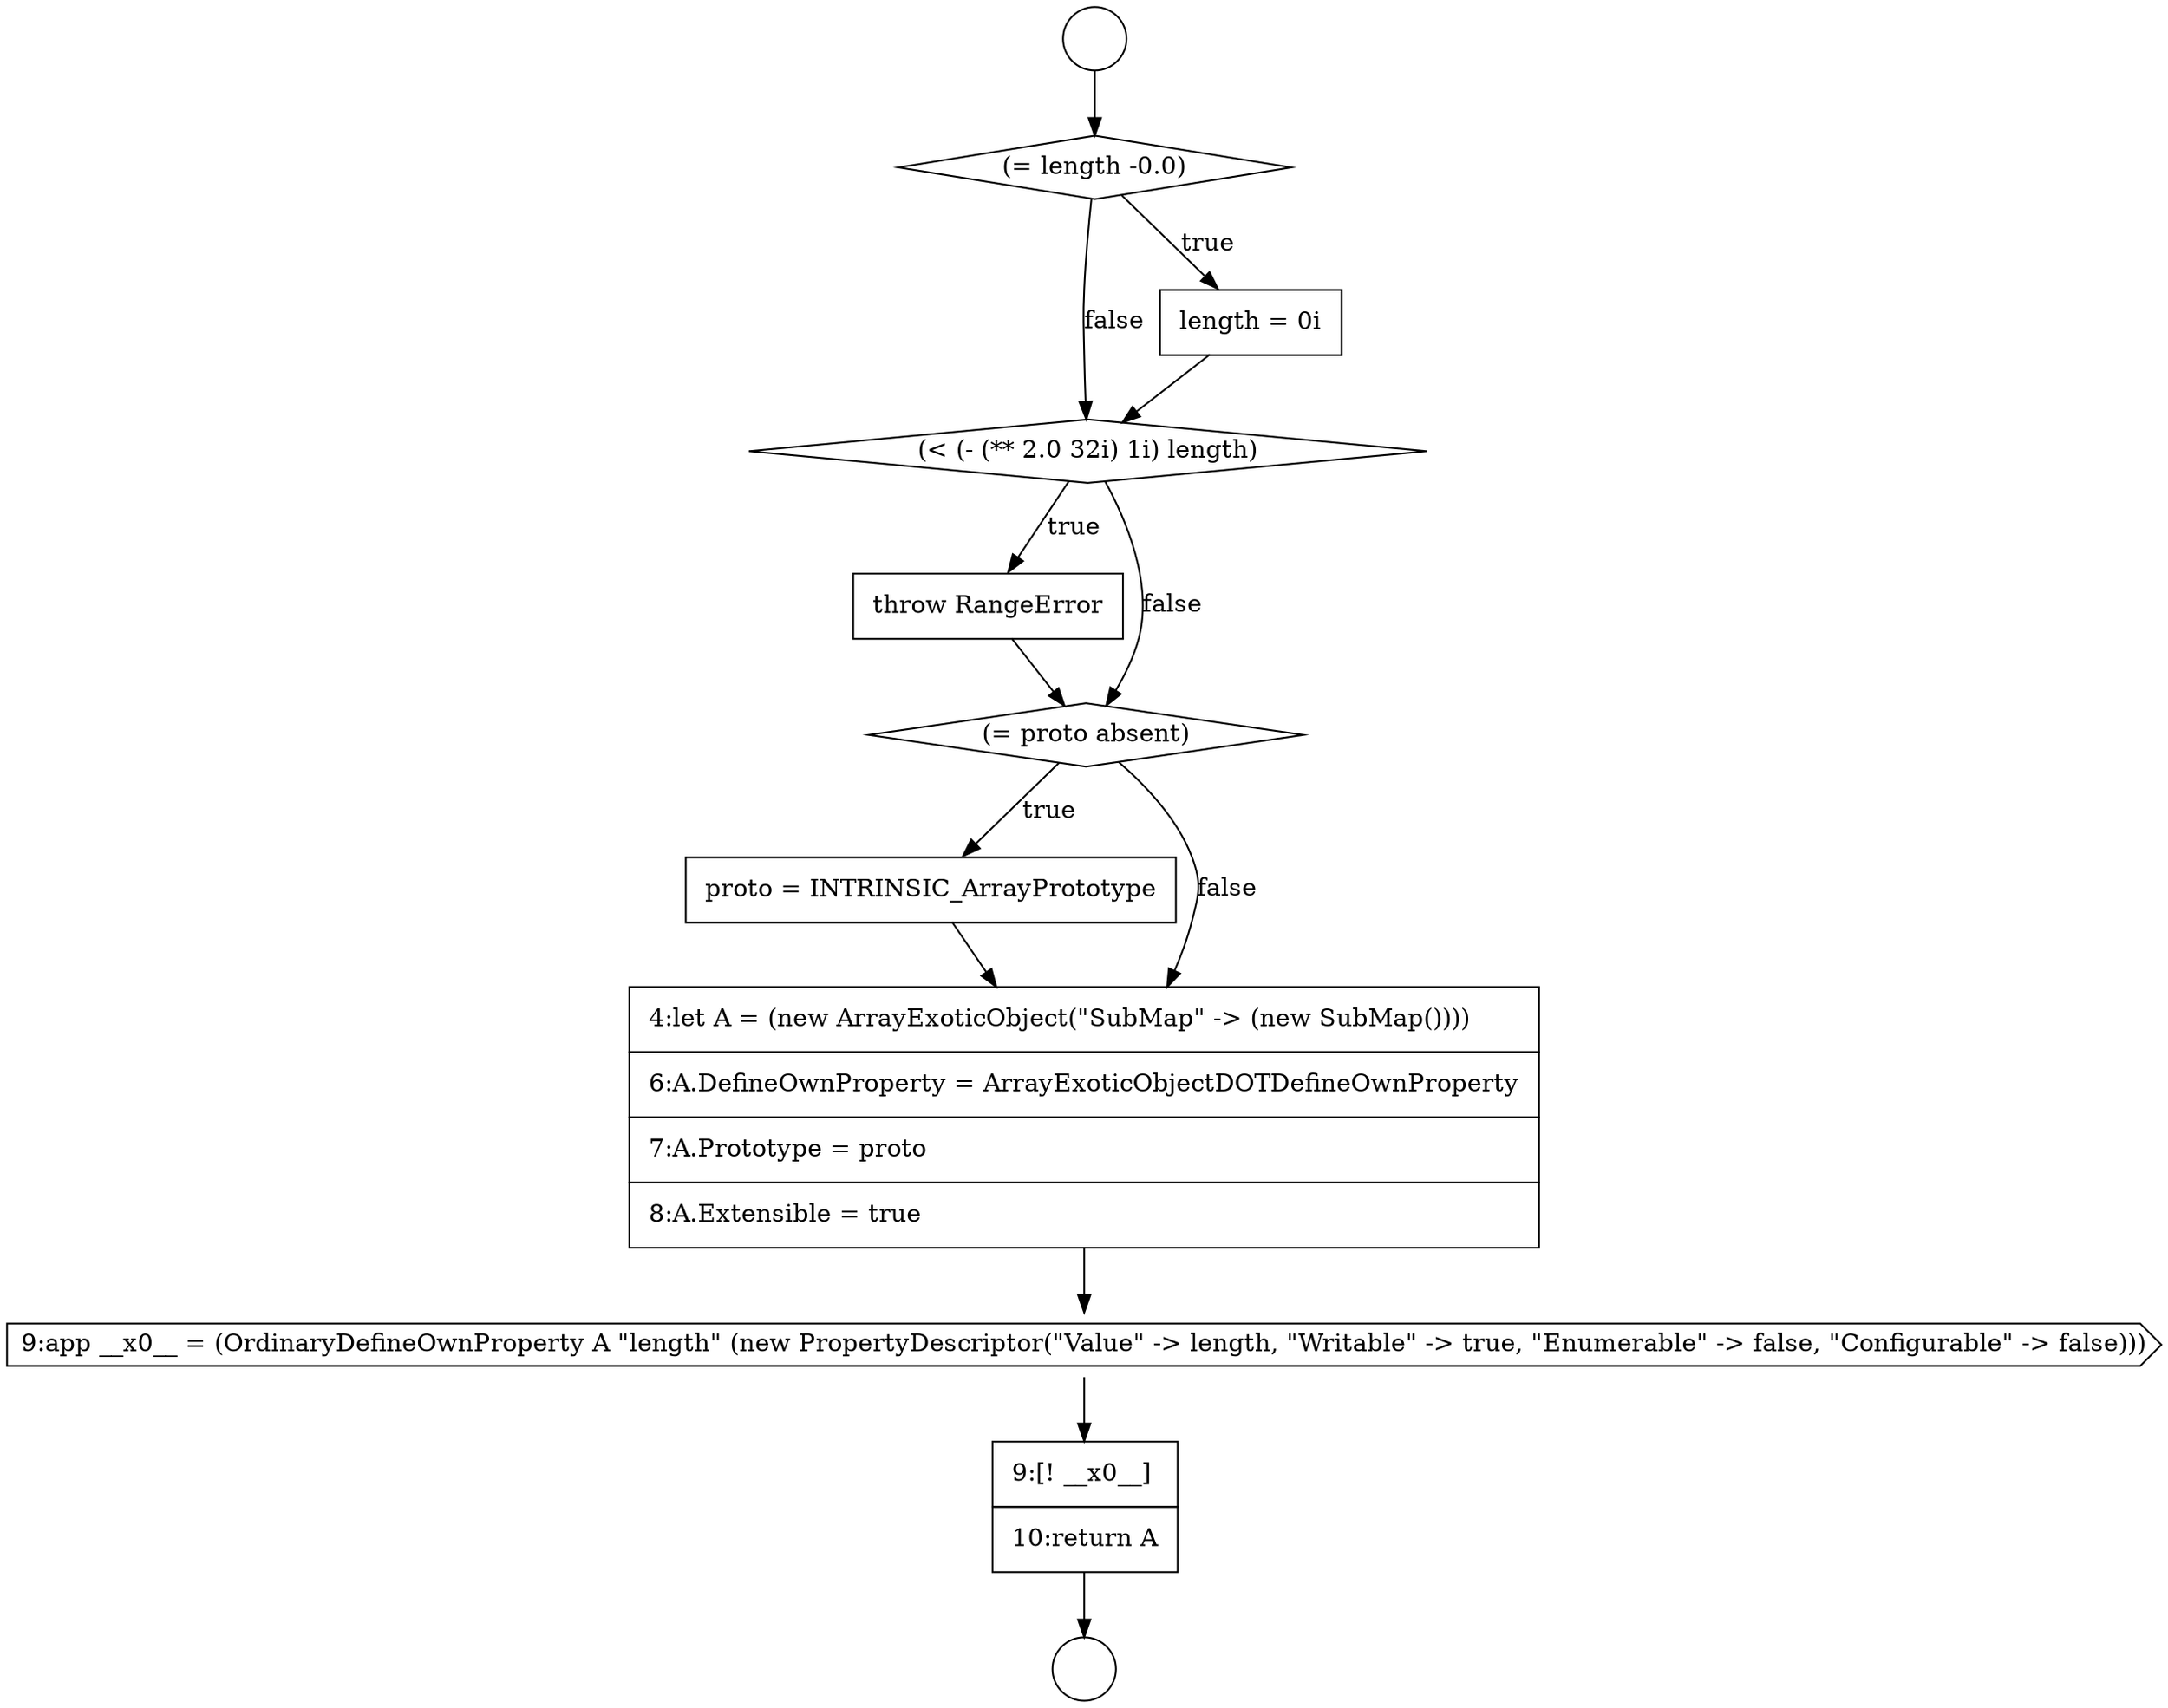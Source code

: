 digraph {
  node2148 [shape=none, margin=0, label=<<font color="black">
    <table border="0" cellborder="1" cellspacing="0" cellpadding="10">
      <tr><td align="left">proto = INTRINSIC_ArrayPrototype</td></tr>
    </table>
  </font>> color="black" fillcolor="white" style=filled]
  node2151 [shape=none, margin=0, label=<<font color="black">
    <table border="0" cellborder="1" cellspacing="0" cellpadding="10">
      <tr><td align="left">9:[! __x0__]</td></tr>
      <tr><td align="left">10:return A</td></tr>
    </table>
  </font>> color="black" fillcolor="white" style=filled]
  node2143 [shape=diamond, label=<<font color="black">(= length -0.0)</font>> color="black" fillcolor="white" style=filled]
  node2145 [shape=diamond, label=<<font color="black">(&lt; (- (** 2.0 32i) 1i) length)</font>> color="black" fillcolor="white" style=filled]
  node2142 [shape=circle label=" " color="black" fillcolor="white" style=filled]
  node2141 [shape=circle label=" " color="black" fillcolor="white" style=filled]
  node2146 [shape=none, margin=0, label=<<font color="black">
    <table border="0" cellborder="1" cellspacing="0" cellpadding="10">
      <tr><td align="left">throw RangeError</td></tr>
    </table>
  </font>> color="black" fillcolor="white" style=filled]
  node2147 [shape=diamond, label=<<font color="black">(= proto absent)</font>> color="black" fillcolor="white" style=filled]
  node2150 [shape=cds, label=<<font color="black">9:app __x0__ = (OrdinaryDefineOwnProperty A &quot;length&quot; (new PropertyDescriptor(&quot;Value&quot; -&gt; length, &quot;Writable&quot; -&gt; true, &quot;Enumerable&quot; -&gt; false, &quot;Configurable&quot; -&gt; false)))</font>> color="black" fillcolor="white" style=filled]
  node2144 [shape=none, margin=0, label=<<font color="black">
    <table border="0" cellborder="1" cellspacing="0" cellpadding="10">
      <tr><td align="left">length = 0i</td></tr>
    </table>
  </font>> color="black" fillcolor="white" style=filled]
  node2149 [shape=none, margin=0, label=<<font color="black">
    <table border="0" cellborder="1" cellspacing="0" cellpadding="10">
      <tr><td align="left">4:let A = (new ArrayExoticObject(&quot;SubMap&quot; -&gt; (new SubMap())))</td></tr>
      <tr><td align="left">6:A.DefineOwnProperty = ArrayExoticObjectDOTDefineOwnProperty</td></tr>
      <tr><td align="left">7:A.Prototype = proto</td></tr>
      <tr><td align="left">8:A.Extensible = true</td></tr>
    </table>
  </font>> color="black" fillcolor="white" style=filled]
  node2151 -> node2142 [ color="black"]
  node2143 -> node2144 [label=<<font color="black">true</font>> color="black"]
  node2143 -> node2145 [label=<<font color="black">false</font>> color="black"]
  node2150 -> node2151 [ color="black"]
  node2147 -> node2148 [label=<<font color="black">true</font>> color="black"]
  node2147 -> node2149 [label=<<font color="black">false</font>> color="black"]
  node2144 -> node2145 [ color="black"]
  node2146 -> node2147 [ color="black"]
  node2141 -> node2143 [ color="black"]
  node2145 -> node2146 [label=<<font color="black">true</font>> color="black"]
  node2145 -> node2147 [label=<<font color="black">false</font>> color="black"]
  node2148 -> node2149 [ color="black"]
  node2149 -> node2150 [ color="black"]
}
